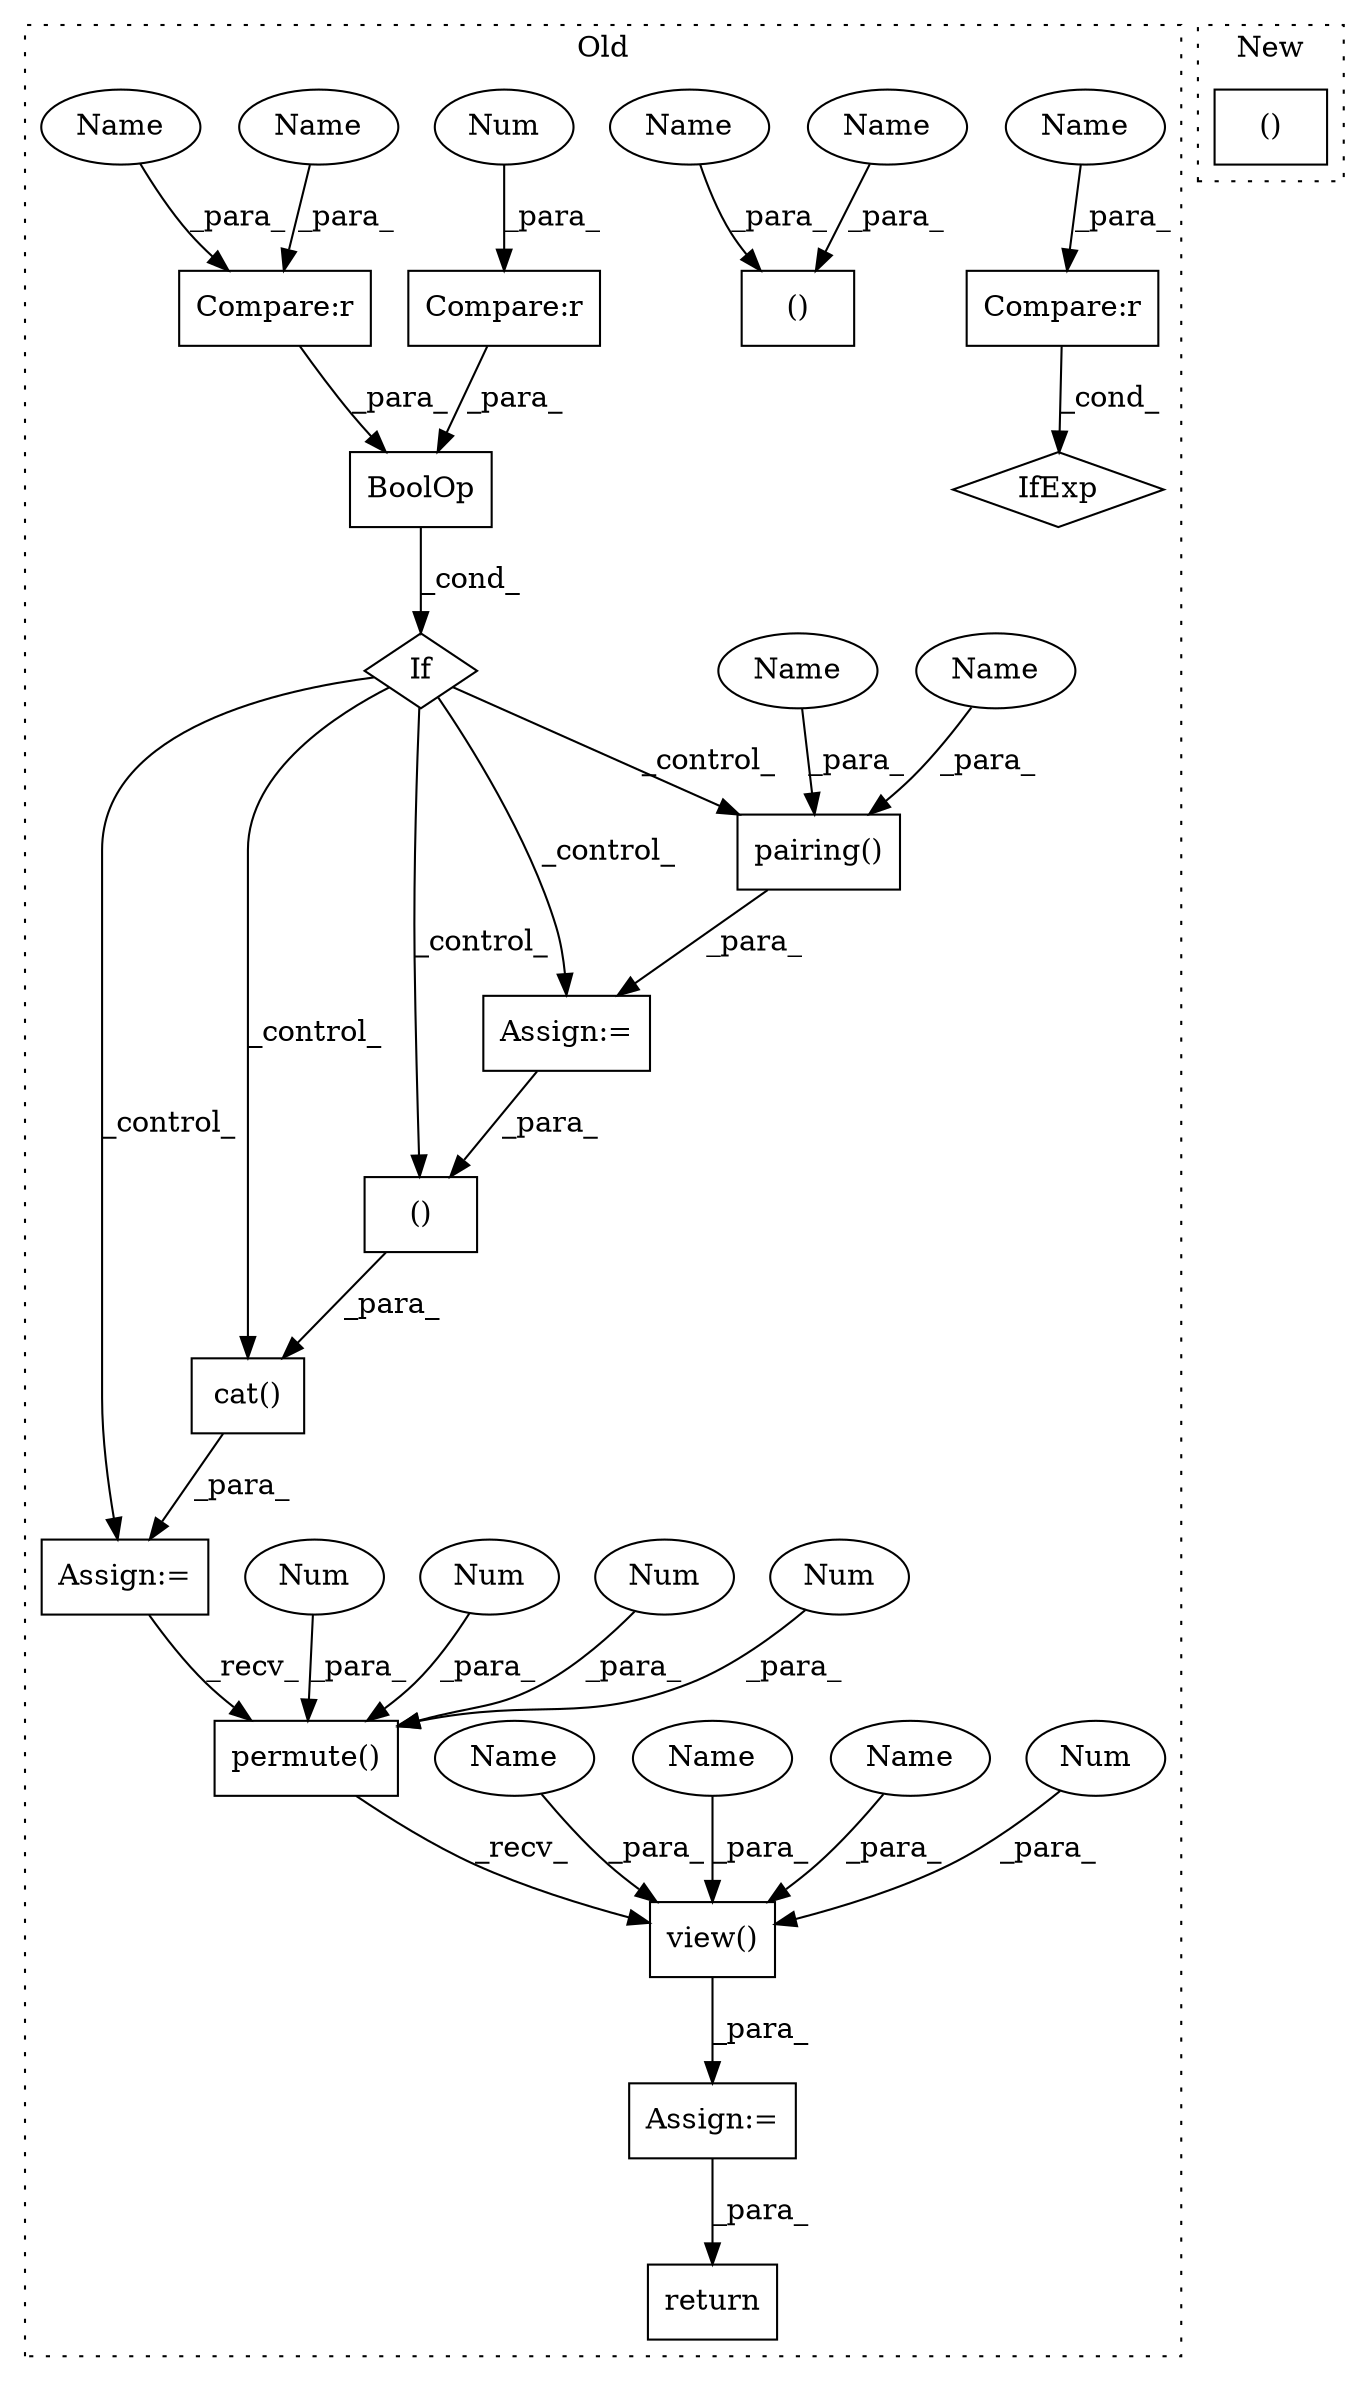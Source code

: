 digraph G {
subgraph cluster0 {
1 [label="IfExp" a="51" s="7635,7650" l="4,6" shape="diamond"];
3 [label="Compare:r" a="40" s="7639" l="11" shape="box"];
4 [label="Compare:r" a="40" s="7842" l="18" shape="box"];
5 [label="If" a="96" s="7817,7860" l="3,14" shape="diamond"];
6 [label="()" a="54" s="8006" l="3" shape="box"];
7 [label="pairing()" a="75" s="7883,7910" l="13,36" shape="box"];
8 [label="Compare:r" a="40" s="7820" l="17" shape="box"];
9 [label="Num" a="76" s="7836" l="1" shape="ellipse"];
10 [label="view()" a="75" s="8090,8128" l="27,1" shape="box"];
11 [label="Num" a="76" s="8126" l="2" shape="ellipse"];
12 [label="BoolOp" a="72" s="7820" l="40" shape="box"];
13 [label="cat()" a="75" s="7989,8010" l="10,8" shape="box"];
14 [label="Assign:=" a="68" s="7880" l="3" shape="box"];
15 [label="Assign:=" a="68" s="7986" l="3" shape="box"];
16 [label="Assign:=" a="68" s="8087" l="3" shape="box"];
17 [label="return" a="93" s="8158" l="7" shape="box"];
18 [label="()" a="54" s="7708" l="6" shape="box"];
19 [label="permute()" a="75" s="8090,8110" l="10,1" shape="box"];
20 [label="Num" a="76" s="8103" l="1" shape="ellipse"];
21 [label="Num" a="76" s="8106" l="1" shape="ellipse"];
22 [label="Num" a="76" s="8109" l="1" shape="ellipse"];
23 [label="Num" a="76" s="8100" l="1" shape="ellipse"];
24 [label="Name" a="87" s="7707" l="1" shape="ellipse"];
25 [label="Name" a="87" s="8117" l="1" shape="ellipse"];
26 [label="Name" a="87" s="7856" l="4" shape="ellipse"];
27 [label="Name" a="87" s="7646" l="4" shape="ellipse"];
28 [label="Name" a="87" s="8123" l="1" shape="ellipse"];
29 [label="Name" a="87" s="7710" l="1" shape="ellipse"];
30 [label="Name" a="87" s="8120" l="1" shape="ellipse"];
31 [label="Name" a="87" s="7904" l="6" shape="ellipse"];
32 [label="Name" a="87" s="7842" l="6" shape="ellipse"];
33 [label="Name" a="87" s="7896" l="6" shape="ellipse"];
label = "Old";
style="dotted";
}
subgraph cluster1 {
2 [label="()" a="54" s="5374" l="9" shape="box"];
label = "New";
style="dotted";
}
3 -> 1 [label="_cond_"];
4 -> 12 [label="_para_"];
5 -> 13 [label="_control_"];
5 -> 7 [label="_control_"];
5 -> 14 [label="_control_"];
5 -> 15 [label="_control_"];
5 -> 6 [label="_control_"];
6 -> 13 [label="_para_"];
7 -> 14 [label="_para_"];
8 -> 12 [label="_para_"];
9 -> 8 [label="_para_"];
10 -> 16 [label="_para_"];
11 -> 10 [label="_para_"];
12 -> 5 [label="_cond_"];
13 -> 15 [label="_para_"];
14 -> 6 [label="_para_"];
15 -> 19 [label="_recv_"];
16 -> 17 [label="_para_"];
19 -> 10 [label="_recv_"];
20 -> 19 [label="_para_"];
21 -> 19 [label="_para_"];
22 -> 19 [label="_para_"];
23 -> 19 [label="_para_"];
24 -> 18 [label="_para_"];
25 -> 10 [label="_para_"];
26 -> 4 [label="_para_"];
27 -> 3 [label="_para_"];
28 -> 10 [label="_para_"];
29 -> 18 [label="_para_"];
30 -> 10 [label="_para_"];
31 -> 7 [label="_para_"];
32 -> 4 [label="_para_"];
33 -> 7 [label="_para_"];
}